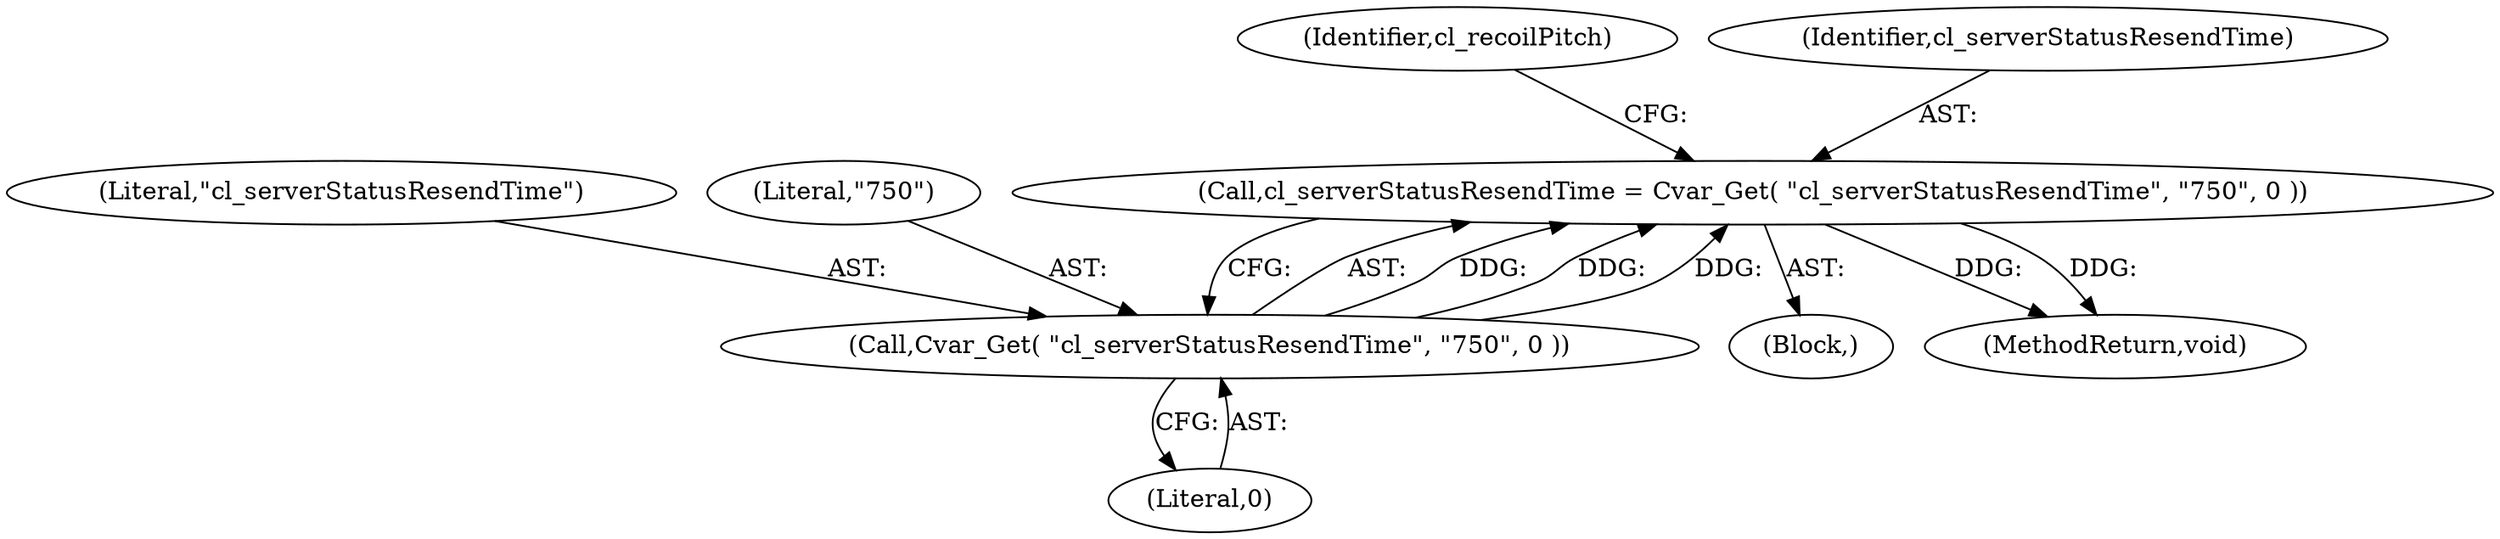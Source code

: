 digraph "0_OpenJK_b6ff2bcb1e4e6976d61e316175c6d7c99860fe20@API" {
"1000390" [label="(Call,cl_serverStatusResendTime = Cvar_Get( \"cl_serverStatusResendTime\", \"750\", 0 ))"];
"1000392" [label="(Call,Cvar_Get( \"cl_serverStatusResendTime\", \"750\", 0 ))"];
"1000392" [label="(Call,Cvar_Get( \"cl_serverStatusResendTime\", \"750\", 0 ))"];
"1000395" [label="(Literal,0)"];
"1001028" [label="(MethodReturn,void)"];
"1000112" [label="(Block,)"];
"1000397" [label="(Identifier,cl_recoilPitch)"];
"1000390" [label="(Call,cl_serverStatusResendTime = Cvar_Get( \"cl_serverStatusResendTime\", \"750\", 0 ))"];
"1000391" [label="(Identifier,cl_serverStatusResendTime)"];
"1000393" [label="(Literal,\"cl_serverStatusResendTime\")"];
"1000394" [label="(Literal,\"750\")"];
"1000390" -> "1000112"  [label="AST: "];
"1000390" -> "1000392"  [label="CFG: "];
"1000391" -> "1000390"  [label="AST: "];
"1000392" -> "1000390"  [label="AST: "];
"1000397" -> "1000390"  [label="CFG: "];
"1000390" -> "1001028"  [label="DDG: "];
"1000390" -> "1001028"  [label="DDG: "];
"1000392" -> "1000390"  [label="DDG: "];
"1000392" -> "1000390"  [label="DDG: "];
"1000392" -> "1000390"  [label="DDG: "];
"1000392" -> "1000395"  [label="CFG: "];
"1000393" -> "1000392"  [label="AST: "];
"1000394" -> "1000392"  [label="AST: "];
"1000395" -> "1000392"  [label="AST: "];
}
